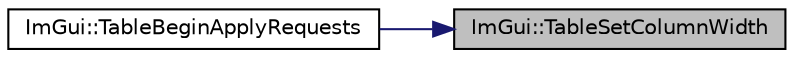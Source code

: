 digraph "ImGui::TableSetColumnWidth"
{
 // LATEX_PDF_SIZE
  edge [fontname="Helvetica",fontsize="10",labelfontname="Helvetica",labelfontsize="10"];
  node [fontname="Helvetica",fontsize="10",shape=record];
  rankdir="RL";
  Node1 [label="ImGui::TableSetColumnWidth",height=0.2,width=0.4,color="black", fillcolor="grey75", style="filled", fontcolor="black",tooltip=" "];
  Node1 -> Node2 [dir="back",color="midnightblue",fontsize="10",style="solid",fontname="Helvetica"];
  Node2 [label="ImGui::TableBeginApplyRequests",height=0.2,width=0.4,color="black", fillcolor="white", style="filled",URL="$namespace_im_gui.html#af4446a9e8b44157047d089fe4f0c738d",tooltip=" "];
}
